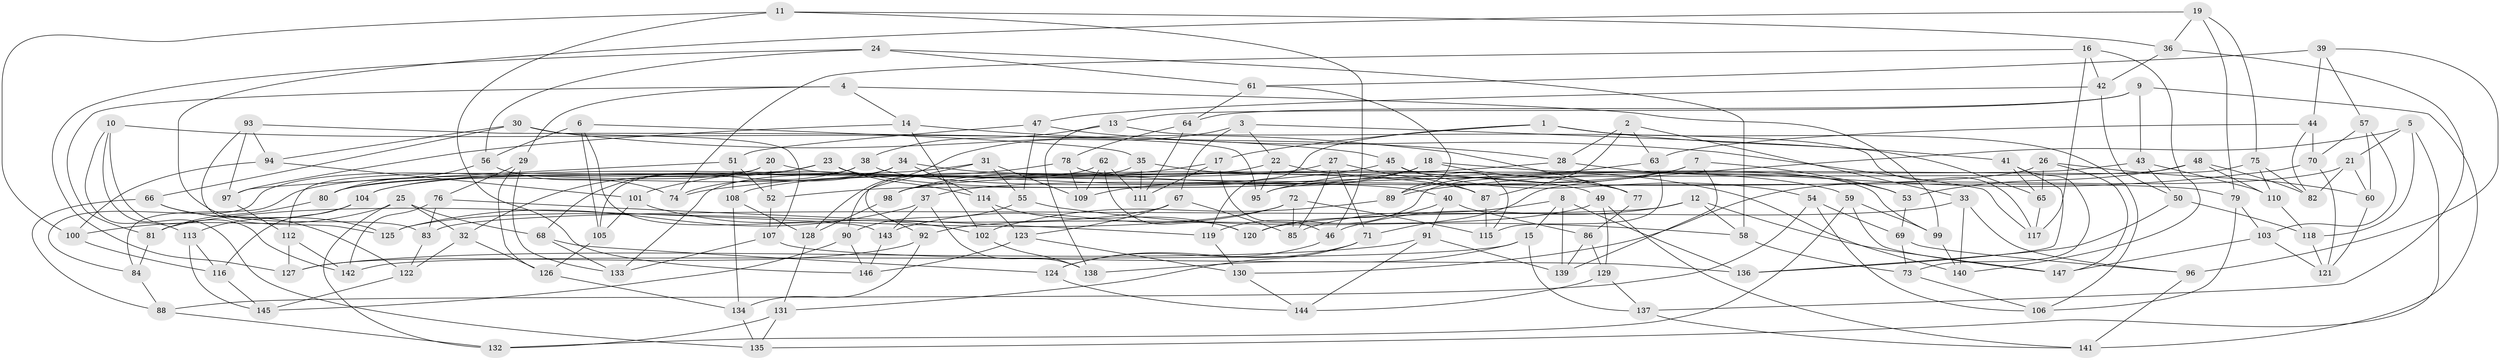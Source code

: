 // Generated by graph-tools (version 1.1) at 2025/26/03/09/25 03:26:54]
// undirected, 147 vertices, 294 edges
graph export_dot {
graph [start="1"]
  node [color=gray90,style=filled];
  1;
  2;
  3;
  4;
  5;
  6;
  7;
  8;
  9;
  10;
  11;
  12;
  13;
  14;
  15;
  16;
  17;
  18;
  19;
  20;
  21;
  22;
  23;
  24;
  25;
  26;
  27;
  28;
  29;
  30;
  31;
  32;
  33;
  34;
  35;
  36;
  37;
  38;
  39;
  40;
  41;
  42;
  43;
  44;
  45;
  46;
  47;
  48;
  49;
  50;
  51;
  52;
  53;
  54;
  55;
  56;
  57;
  58;
  59;
  60;
  61;
  62;
  63;
  64;
  65;
  66;
  67;
  68;
  69;
  70;
  71;
  72;
  73;
  74;
  75;
  76;
  77;
  78;
  79;
  80;
  81;
  82;
  83;
  84;
  85;
  86;
  87;
  88;
  89;
  90;
  91;
  92;
  93;
  94;
  95;
  96;
  97;
  98;
  99;
  100;
  101;
  102;
  103;
  104;
  105;
  106;
  107;
  108;
  109;
  110;
  111;
  112;
  113;
  114;
  115;
  116;
  117;
  118;
  119;
  120;
  121;
  122;
  123;
  124;
  125;
  126;
  127;
  128;
  129;
  130;
  131;
  132;
  133;
  134;
  135;
  136;
  137;
  138;
  139;
  140;
  141;
  142;
  143;
  144;
  145;
  146;
  147;
  1 -- 119;
  1 -- 106;
  1 -- 17;
  1 -- 41;
  2 -- 33;
  2 -- 28;
  2 -- 87;
  2 -- 63;
  3 -- 67;
  3 -- 65;
  3 -- 22;
  3 -- 128;
  4 -- 14;
  4 -- 99;
  4 -- 81;
  4 -- 29;
  5 -- 71;
  5 -- 135;
  5 -- 21;
  5 -- 118;
  6 -- 143;
  6 -- 35;
  6 -- 105;
  6 -- 56;
  7 -- 95;
  7 -- 37;
  7 -- 53;
  7 -- 139;
  8 -- 15;
  8 -- 85;
  8 -- 139;
  8 -- 136;
  9 -- 64;
  9 -- 141;
  9 -- 13;
  9 -- 43;
  10 -- 135;
  10 -- 45;
  10 -- 113;
  10 -- 142;
  11 -- 36;
  11 -- 46;
  11 -- 146;
  11 -- 100;
  12 -- 83;
  12 -- 46;
  12 -- 147;
  12 -- 58;
  13 -- 138;
  13 -- 117;
  13 -- 38;
  14 -- 102;
  14 -- 97;
  14 -- 28;
  15 -- 142;
  15 -- 137;
  15 -- 138;
  16 -- 74;
  16 -- 140;
  16 -- 117;
  16 -- 42;
  17 -- 46;
  17 -- 98;
  17 -- 111;
  18 -- 99;
  18 -- 77;
  18 -- 109;
  18 -- 52;
  19 -- 75;
  19 -- 83;
  19 -- 36;
  19 -- 79;
  20 -- 77;
  20 -- 52;
  20 -- 112;
  20 -- 84;
  21 -- 82;
  21 -- 130;
  21 -- 60;
  22 -- 95;
  22 -- 140;
  22 -- 104;
  23 -- 32;
  23 -- 114;
  23 -- 59;
  23 -- 84;
  24 -- 56;
  24 -- 58;
  24 -- 61;
  24 -- 127;
  25 -- 32;
  25 -- 68;
  25 -- 132;
  25 -- 100;
  26 -- 65;
  26 -- 147;
  26 -- 60;
  26 -- 80;
  27 -- 71;
  27 -- 87;
  27 -- 108;
  27 -- 85;
  28 -- 98;
  28 -- 53;
  29 -- 126;
  29 -- 133;
  29 -- 76;
  30 -- 77;
  30 -- 107;
  30 -- 94;
  30 -- 66;
  31 -- 109;
  31 -- 104;
  31 -- 92;
  31 -- 55;
  32 -- 122;
  32 -- 126;
  33 -- 140;
  33 -- 120;
  33 -- 96;
  34 -- 114;
  34 -- 80;
  34 -- 87;
  34 -- 74;
  35 -- 90;
  35 -- 111;
  35 -- 49;
  36 -- 137;
  36 -- 42;
  37 -- 143;
  37 -- 125;
  37 -- 138;
  38 -- 105;
  38 -- 68;
  38 -- 40;
  39 -- 96;
  39 -- 61;
  39 -- 57;
  39 -- 44;
  40 -- 91;
  40 -- 86;
  40 -- 120;
  41 -- 136;
  41 -- 65;
  41 -- 73;
  42 -- 50;
  42 -- 47;
  43 -- 98;
  43 -- 110;
  43 -- 50;
  44 -- 82;
  44 -- 70;
  44 -- 63;
  45 -- 54;
  45 -- 115;
  45 -- 74;
  46 -- 124;
  47 -- 51;
  47 -- 117;
  47 -- 55;
  48 -- 53;
  48 -- 110;
  48 -- 95;
  48 -- 82;
  49 -- 141;
  49 -- 92;
  49 -- 129;
  50 -- 136;
  50 -- 118;
  51 -- 52;
  51 -- 108;
  51 -- 97;
  52 -- 107;
  53 -- 69;
  54 -- 106;
  54 -- 88;
  54 -- 69;
  55 -- 58;
  55 -- 90;
  56 -- 74;
  56 -- 80;
  57 -- 103;
  57 -- 60;
  57 -- 70;
  58 -- 73;
  59 -- 147;
  59 -- 99;
  59 -- 132;
  60 -- 121;
  61 -- 89;
  61 -- 64;
  62 -- 120;
  62 -- 109;
  62 -- 133;
  62 -- 111;
  63 -- 115;
  63 -- 89;
  64 -- 78;
  64 -- 111;
  65 -- 117;
  66 -- 125;
  66 -- 122;
  66 -- 88;
  67 -- 85;
  67 -- 125;
  67 -- 123;
  68 -- 124;
  68 -- 133;
  69 -- 96;
  69 -- 73;
  70 -- 89;
  70 -- 121;
  71 -- 131;
  71 -- 124;
  72 -- 81;
  72 -- 85;
  72 -- 115;
  72 -- 143;
  73 -- 106;
  75 -- 82;
  75 -- 119;
  75 -- 110;
  76 -- 142;
  76 -- 83;
  76 -- 119;
  77 -- 86;
  78 -- 79;
  78 -- 109;
  78 -- 101;
  79 -- 103;
  79 -- 106;
  80 -- 81;
  81 -- 84;
  83 -- 122;
  84 -- 88;
  86 -- 139;
  86 -- 129;
  87 -- 115;
  88 -- 132;
  89 -- 102;
  90 -- 146;
  90 -- 145;
  91 -- 127;
  91 -- 139;
  91 -- 144;
  92 -- 127;
  92 -- 134;
  93 -- 94;
  93 -- 95;
  93 -- 97;
  93 -- 125;
  94 -- 101;
  94 -- 100;
  96 -- 141;
  97 -- 112;
  98 -- 128;
  99 -- 140;
  100 -- 116;
  101 -- 105;
  101 -- 102;
  102 -- 138;
  103 -- 147;
  103 -- 121;
  104 -- 113;
  104 -- 116;
  105 -- 126;
  107 -- 136;
  107 -- 133;
  108 -- 128;
  108 -- 134;
  110 -- 118;
  112 -- 142;
  112 -- 127;
  113 -- 116;
  113 -- 145;
  114 -- 123;
  114 -- 120;
  116 -- 145;
  118 -- 121;
  119 -- 130;
  122 -- 145;
  123 -- 146;
  123 -- 130;
  124 -- 144;
  126 -- 134;
  128 -- 131;
  129 -- 144;
  129 -- 137;
  130 -- 144;
  131 -- 135;
  131 -- 132;
  134 -- 135;
  137 -- 141;
  143 -- 146;
}
